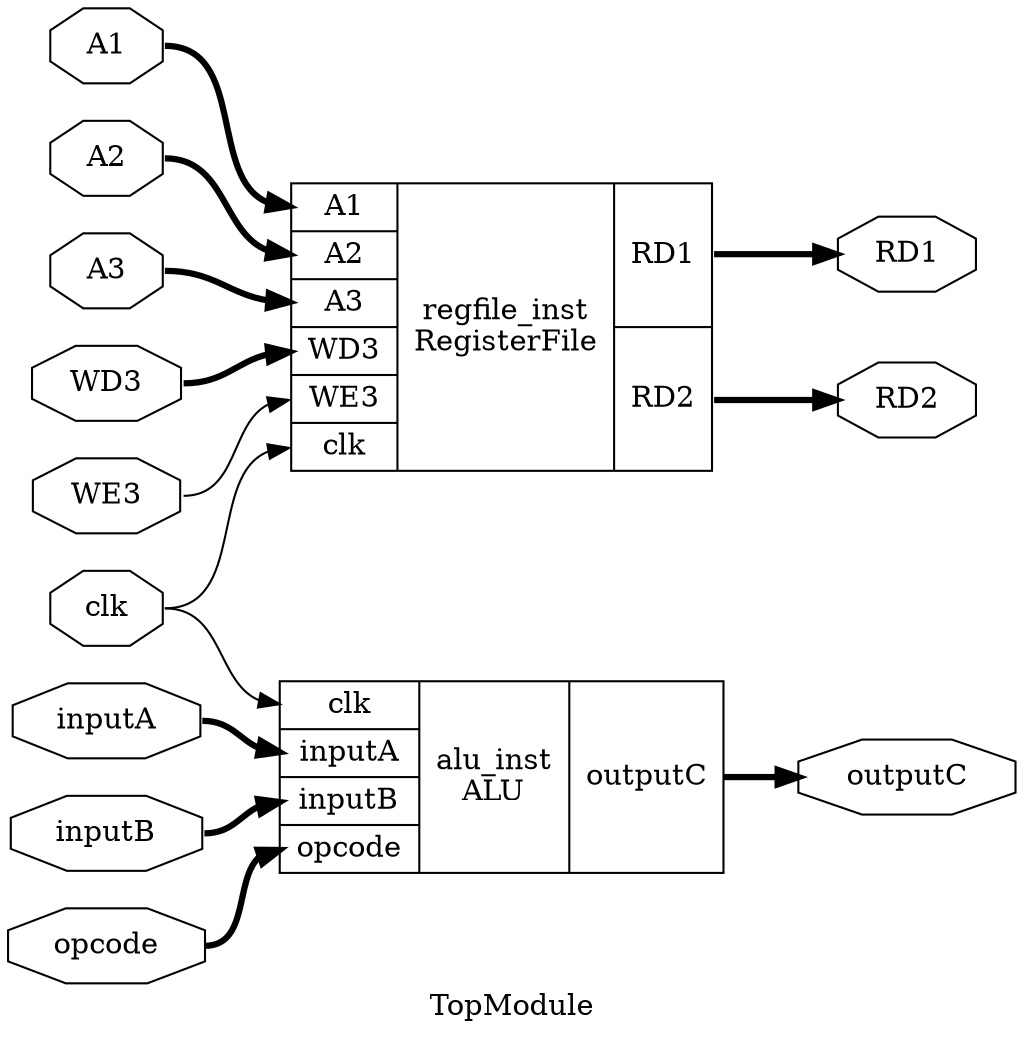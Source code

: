 digraph "TopModule" {
label="TopModule";
rankdir="LR";
remincross=true;
n1 [ shape=octagon, label="RD2", color="black", fontcolor="black" ];
n2 [ shape=octagon, label="RD1", color="black", fontcolor="black" ];
n3 [ shape=octagon, label="outputC", color="black", fontcolor="black" ];
n4 [ shape=octagon, label="WD3", color="black", fontcolor="black" ];
n5 [ shape=octagon, label="A3", color="black", fontcolor="black" ];
n6 [ shape=octagon, label="A2", color="black", fontcolor="black" ];
n7 [ shape=octagon, label="A1", color="black", fontcolor="black" ];
n8 [ shape=octagon, label="WE3", color="black", fontcolor="black" ];
n9 [ shape=octagon, label="opcode", color="black", fontcolor="black" ];
n10 [ shape=octagon, label="inputB", color="black", fontcolor="black" ];
n11 [ shape=octagon, label="inputA", color="black", fontcolor="black" ];
n12 [ shape=octagon, label="clk", color="black", fontcolor="black" ];
c13 [ shape=record, label="{{<p7> A1|<p6> A2|<p5> A3|<p4> WD3|<p8> WE3|<p12> clk}|regfile_inst\nRegisterFile|{<p2> RD1|<p1> RD2}}",  ];
c14 [ shape=record, label="{{<p12> clk|<p11> inputA|<p10> inputB|<p9> opcode}|alu_inst\nALU|{<p3> outputC}}",  ];
c13:p1:e -> n1:w [color="black", fontcolor="black", style="setlinewidth(3)", label=""];
n10:e -> c14:p10:w [color="black", fontcolor="black", style="setlinewidth(3)", label=""];
n11:e -> c14:p11:w [color="black", fontcolor="black", style="setlinewidth(3)", label=""];
n12:e -> c13:p12:w [color="black", fontcolor="black", label=""];
n12:e -> c14:p12:w [color="black", fontcolor="black", label=""];
c13:p2:e -> n2:w [color="black", fontcolor="black", style="setlinewidth(3)", label=""];
c14:p3:e -> n3:w [color="black", fontcolor="black", style="setlinewidth(3)", label=""];
n4:e -> c13:p4:w [color="black", fontcolor="black", style="setlinewidth(3)", label=""];
n5:e -> c13:p5:w [color="black", fontcolor="black", style="setlinewidth(3)", label=""];
n6:e -> c13:p6:w [color="black", fontcolor="black", style="setlinewidth(3)", label=""];
n7:e -> c13:p7:w [color="black", fontcolor="black", style="setlinewidth(3)", label=""];
n8:e -> c13:p8:w [color="black", fontcolor="black", label=""];
n9:e -> c14:p9:w [color="black", fontcolor="black", style="setlinewidth(3)", label=""];
}
